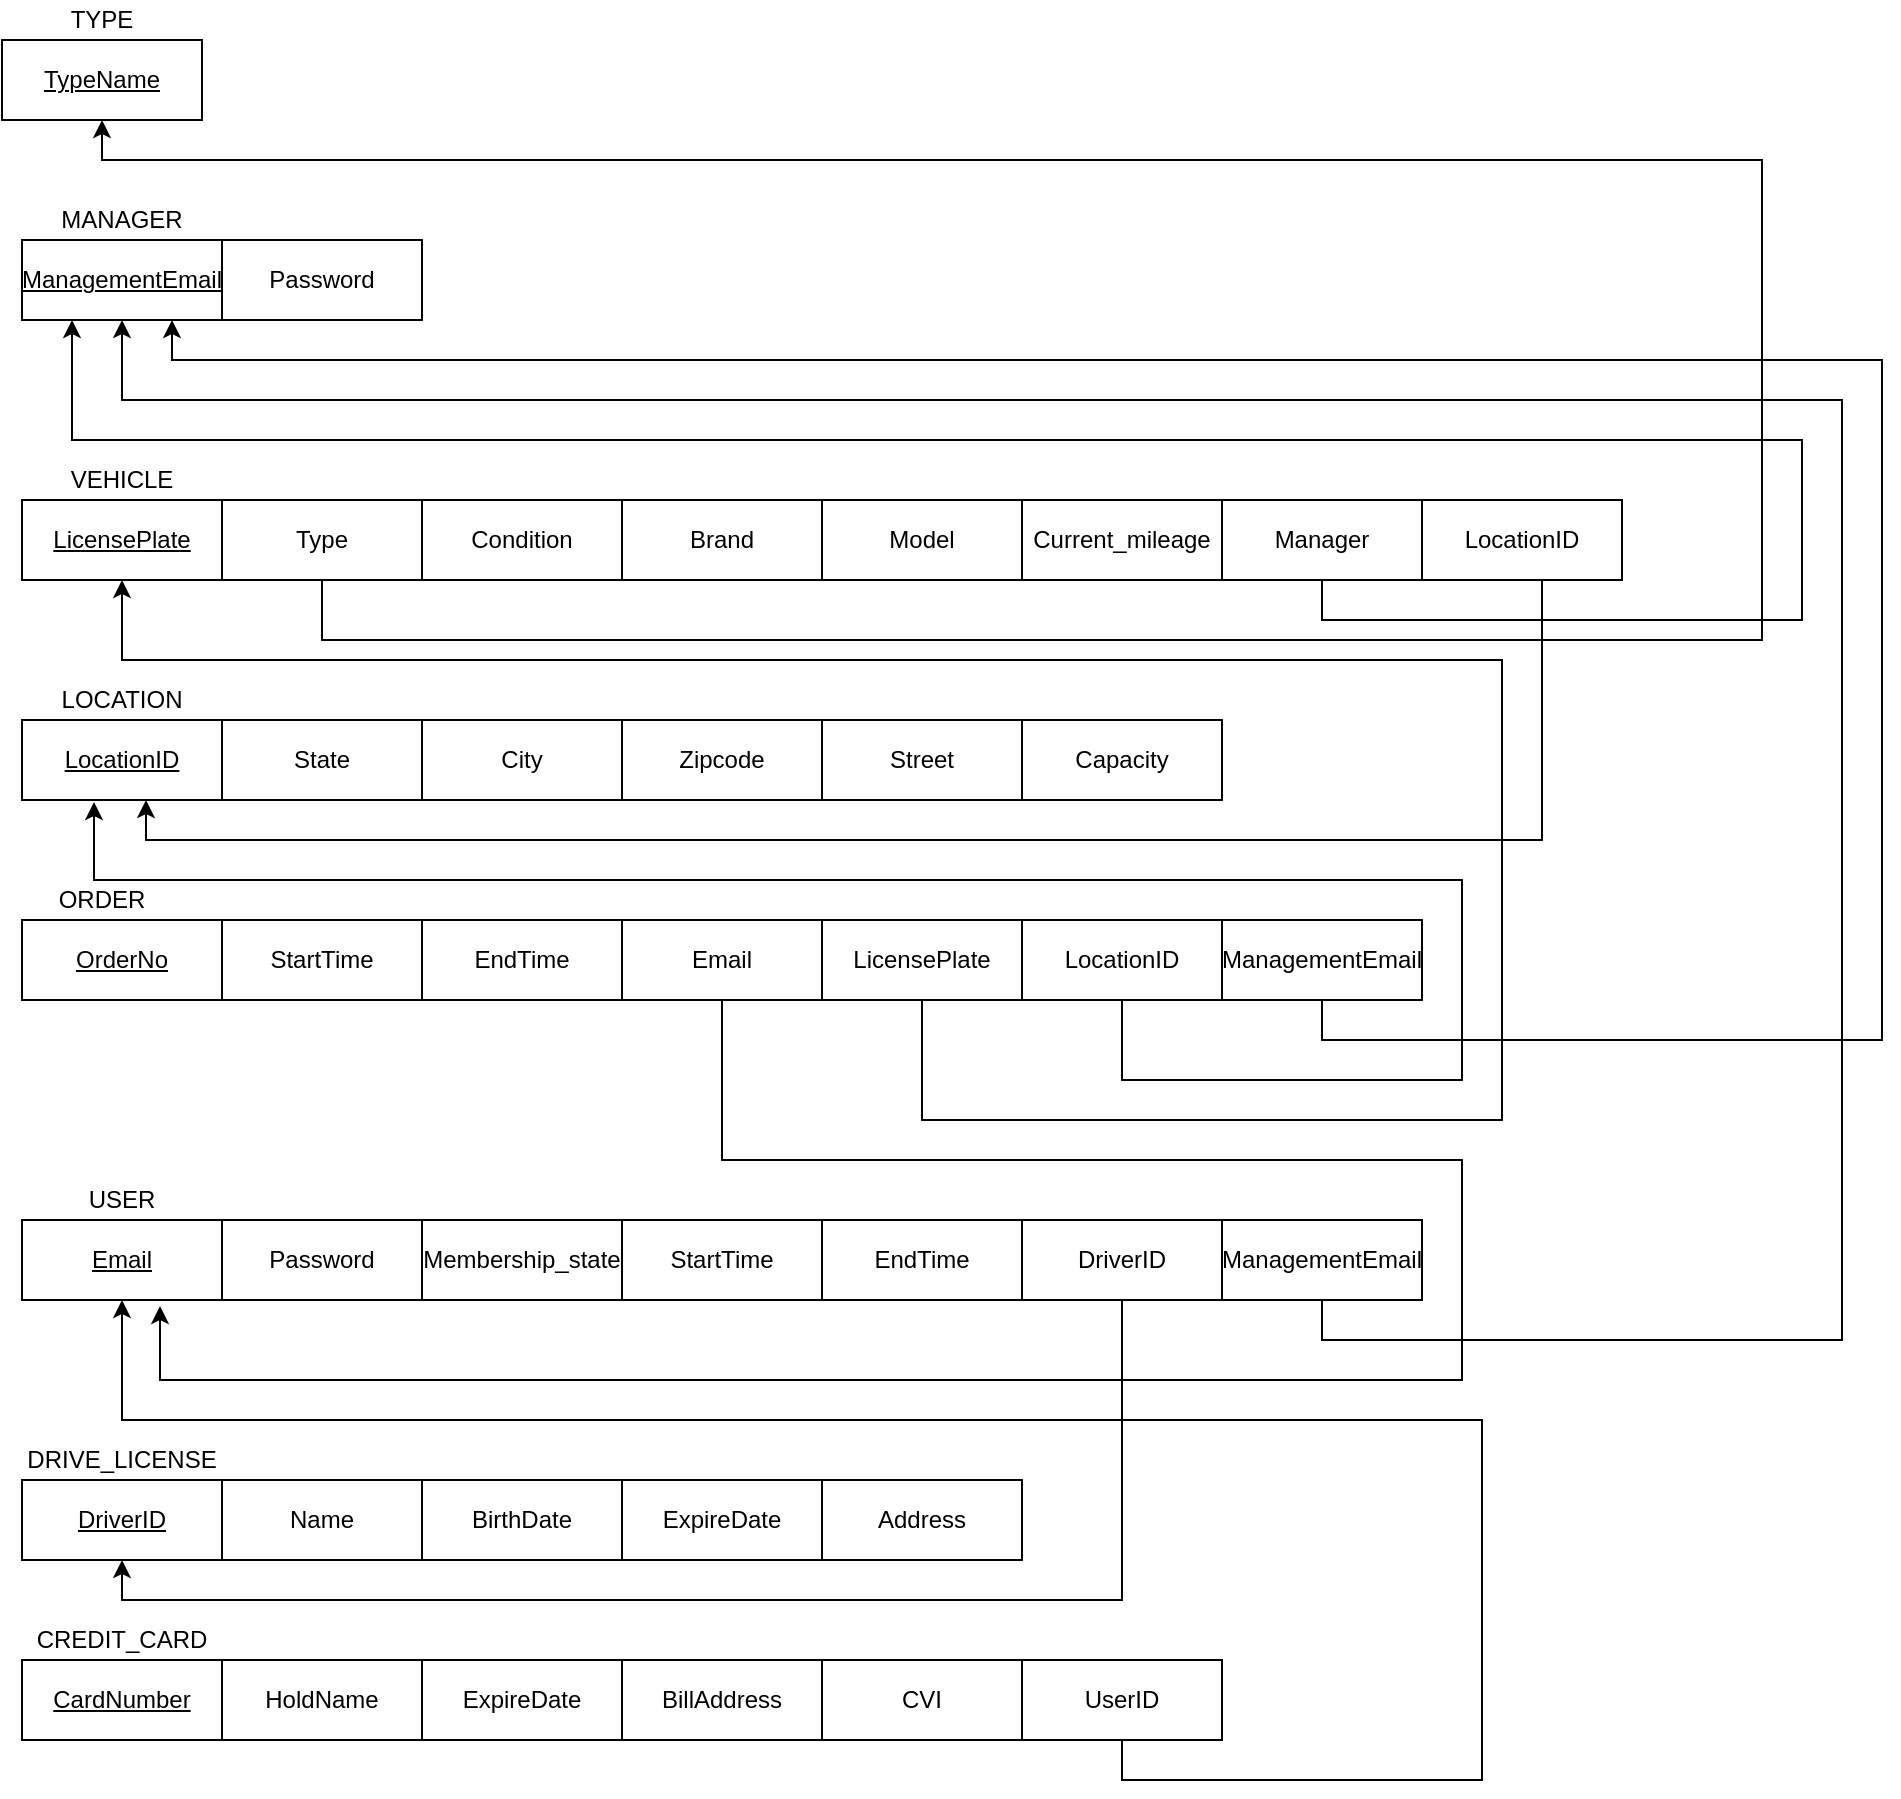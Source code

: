 <mxfile version="12.9.14" type="google"><diagram id="1VBMAIMgq0XS9SUtK9It" name="Page-1"><mxGraphModel dx="1186" dy="1714" grid="1" gridSize="10" guides="1" tooltips="1" connect="1" arrows="1" fold="1" page="1" pageScale="1" pageWidth="850" pageHeight="1100" math="0" shadow="0"><root><mxCell id="0"/><mxCell id="1" parent="0"/><mxCell id="frzXTSAzIpFawj_GWGyU-8" value="" style="edgeStyle=orthogonalEdgeStyle;rounded=0;orthogonalLoop=1;jettySize=auto;html=1;entryX=0.5;entryY=1;entryDx=0;entryDy=0;" parent="1" source="rpV9tnnVfDTgeaeRL2sU-21" target="rpV9tnnVfDTgeaeRL2sU-35" edge="1"><mxGeometry relative="1" as="geometry"><mxPoint x="590" y="610" as="targetPoint"/><Array as="points"><mxPoint x="590" y="650"/><mxPoint x="90" y="650"/></Array></mxGeometry></mxCell><mxCell id="frzXTSAzIpFawj_GWGyU-10" value="" style="edgeStyle=orthogonalEdgeStyle;rounded=0;orthogonalLoop=1;jettySize=auto;html=1;" parent="1" source="rpV9tnnVfDTgeaeRL2sU-48" target="rpV9tnnVfDTgeaeRL2sU-16" edge="1"><mxGeometry relative="1" as="geometry"><mxPoint x="580" y="480" as="targetPoint"/><Array as="points"><mxPoint x="590" y="740"/><mxPoint x="770" y="740"/><mxPoint x="770" y="560"/><mxPoint x="90" y="560"/></Array></mxGeometry></mxCell><mxCell id="rpV9tnnVfDTgeaeRL2sU-60" value="" style="group" parent="1" vertex="1" connectable="0"><mxGeometry x="40" y="-40" width="200" height="70" as="geometry"/></mxCell><mxCell id="rpV9tnnVfDTgeaeRL2sU-9" value="&lt;u&gt;ManagementEmail&lt;/u&gt;" style="rounded=0;whiteSpace=wrap;html=1;" parent="rpV9tnnVfDTgeaeRL2sU-60" vertex="1"><mxGeometry y="10" width="100" height="40" as="geometry"/></mxCell><mxCell id="rpV9tnnVfDTgeaeRL2sU-10" value="Password" style="rounded=0;whiteSpace=wrap;html=1;" parent="rpV9tnnVfDTgeaeRL2sU-60" vertex="1"><mxGeometry x="100" y="10" width="100" height="40" as="geometry"/></mxCell><mxCell id="rpV9tnnVfDTgeaeRL2sU-59" value="MANAGER" style="text;html=1;strokeColor=none;fillColor=none;align=center;verticalAlign=middle;whiteSpace=wrap;rounded=0;" parent="rpV9tnnVfDTgeaeRL2sU-60" vertex="1"><mxGeometry x="30" y="-10" width="40" height="20" as="geometry"/></mxCell><mxCell id="rpV9tnnVfDTgeaeRL2sU-66" style="edgeStyle=orthogonalEdgeStyle;rounded=0;orthogonalLoop=1;jettySize=auto;html=1;exitX=0.5;exitY=1;exitDx=0;exitDy=0;entryX=0.25;entryY=1;entryDx=0;entryDy=0;" parent="1" source="rpV9tnnVfDTgeaeRL2sU-8" target="rpV9tnnVfDTgeaeRL2sU-9" edge="1"><mxGeometry relative="1" as="geometry"><Array as="points"><mxPoint x="690" y="160"/><mxPoint x="930" y="160"/><mxPoint x="930" y="70"/><mxPoint x="65" y="70"/></Array></mxGeometry></mxCell><mxCell id="frzXTSAzIpFawj_GWGyU-11" value="" style="group" parent="1" vertex="1" connectable="0"><mxGeometry x="40" y="660" width="600" height="60" as="geometry"/></mxCell><mxCell id="rpV9tnnVfDTgeaeRL2sU-43" value="&lt;u&gt;CardNumber&lt;/u&gt;" style="rounded=0;whiteSpace=wrap;html=1;" parent="frzXTSAzIpFawj_GWGyU-11" vertex="1"><mxGeometry y="20" width="100" height="40" as="geometry"/></mxCell><mxCell id="rpV9tnnVfDTgeaeRL2sU-44" value="HoldName" style="rounded=0;whiteSpace=wrap;html=1;" parent="frzXTSAzIpFawj_GWGyU-11" vertex="1"><mxGeometry x="100" y="20" width="100" height="40" as="geometry"/></mxCell><mxCell id="rpV9tnnVfDTgeaeRL2sU-45" value="ExpireDate" style="rounded=0;whiteSpace=wrap;html=1;" parent="frzXTSAzIpFawj_GWGyU-11" vertex="1"><mxGeometry x="200" y="20" width="100" height="40" as="geometry"/></mxCell><mxCell id="rpV9tnnVfDTgeaeRL2sU-46" value="BillAddress" style="rounded=0;whiteSpace=wrap;html=1;" parent="frzXTSAzIpFawj_GWGyU-11" vertex="1"><mxGeometry x="300" y="20" width="100" height="40" as="geometry"/></mxCell><mxCell id="rpV9tnnVfDTgeaeRL2sU-47" value="CVI" style="rounded=0;whiteSpace=wrap;html=1;" parent="frzXTSAzIpFawj_GWGyU-11" vertex="1"><mxGeometry x="400" y="20" width="100" height="40" as="geometry"/></mxCell><mxCell id="rpV9tnnVfDTgeaeRL2sU-48" value="UserID" style="rounded=0;whiteSpace=wrap;html=1;" parent="frzXTSAzIpFawj_GWGyU-11" vertex="1"><mxGeometry x="500" y="20" width="100" height="40" as="geometry"/></mxCell><mxCell id="rpV9tnnVfDTgeaeRL2sU-50" value="" style="rounded=0;whiteSpace=wrap;html=1;" parent="frzXTSAzIpFawj_GWGyU-11" vertex="1"><mxGeometry x="200" y="20" width="100" as="geometry"/></mxCell><mxCell id="frzXTSAzIpFawj_GWGyU-9" value="CREDIT_CARD" style="text;html=1;strokeColor=none;fillColor=none;align=center;verticalAlign=middle;whiteSpace=wrap;rounded=0;" parent="frzXTSAzIpFawj_GWGyU-11" vertex="1"><mxGeometry x="30" width="40" height="20" as="geometry"/></mxCell><mxCell id="frzXTSAzIpFawj_GWGyU-12" value="" style="group" parent="1" vertex="1" connectable="0"><mxGeometry x="40" y="440" width="600" height="60" as="geometry"/></mxCell><mxCell id="rpV9tnnVfDTgeaeRL2sU-16" value="&lt;u&gt;Email&lt;/u&gt;" style="rounded=0;whiteSpace=wrap;html=1;" parent="frzXTSAzIpFawj_GWGyU-12" vertex="1"><mxGeometry y="20" width="100" height="40" as="geometry"/></mxCell><mxCell id="rpV9tnnVfDTgeaeRL2sU-17" value="Password" style="rounded=0;whiteSpace=wrap;html=1;" parent="frzXTSAzIpFawj_GWGyU-12" vertex="1"><mxGeometry x="100" y="20" width="100" height="40" as="geometry"/></mxCell><mxCell id="rpV9tnnVfDTgeaeRL2sU-18" value="Membership_state" style="rounded=0;whiteSpace=wrap;html=1;" parent="frzXTSAzIpFawj_GWGyU-12" vertex="1"><mxGeometry x="200" y="20" width="100" height="40" as="geometry"/></mxCell><mxCell id="rpV9tnnVfDTgeaeRL2sU-19" value="StartTime" style="rounded=0;whiteSpace=wrap;html=1;" parent="frzXTSAzIpFawj_GWGyU-12" vertex="1"><mxGeometry x="300" y="20" width="100" height="40" as="geometry"/></mxCell><mxCell id="rpV9tnnVfDTgeaeRL2sU-20" value="EndTime" style="rounded=0;whiteSpace=wrap;html=1;" parent="frzXTSAzIpFawj_GWGyU-12" vertex="1"><mxGeometry x="400" y="20" width="100" height="40" as="geometry"/></mxCell><mxCell id="rpV9tnnVfDTgeaeRL2sU-21" value="DriverID" style="rounded=0;whiteSpace=wrap;html=1;" parent="frzXTSAzIpFawj_GWGyU-12" vertex="1"><mxGeometry x="500" y="20" width="100" height="40" as="geometry"/></mxCell><mxCell id="rpV9tnnVfDTgeaeRL2sU-23" value="" style="rounded=0;whiteSpace=wrap;html=1;" parent="frzXTSAzIpFawj_GWGyU-12" vertex="1"><mxGeometry x="200" y="20" width="100" as="geometry"/></mxCell><mxCell id="rpV9tnnVfDTgeaeRL2sU-67" value="USER" style="text;html=1;strokeColor=none;fillColor=none;align=center;verticalAlign=middle;whiteSpace=wrap;rounded=0;" parent="frzXTSAzIpFawj_GWGyU-12" vertex="1"><mxGeometry x="30" width="40" height="20" as="geometry"/></mxCell><mxCell id="frzXTSAzIpFawj_GWGyU-13" value="" style="group" parent="1" vertex="1" connectable="0"><mxGeometry x="40" y="570" width="500" height="60" as="geometry"/></mxCell><mxCell id="rpV9tnnVfDTgeaeRL2sU-35" value="&lt;u&gt;DriverID&lt;/u&gt;" style="rounded=0;whiteSpace=wrap;html=1;" parent="frzXTSAzIpFawj_GWGyU-13" vertex="1"><mxGeometry y="20" width="100" height="40" as="geometry"/></mxCell><mxCell id="rpV9tnnVfDTgeaeRL2sU-36" value="Name" style="rounded=0;whiteSpace=wrap;html=1;" parent="frzXTSAzIpFawj_GWGyU-13" vertex="1"><mxGeometry x="100" y="20" width="100" height="40" as="geometry"/></mxCell><mxCell id="rpV9tnnVfDTgeaeRL2sU-37" value="BirthDate" style="rounded=0;whiteSpace=wrap;html=1;" parent="frzXTSAzIpFawj_GWGyU-13" vertex="1"><mxGeometry x="200" y="20" width="100" height="40" as="geometry"/></mxCell><mxCell id="rpV9tnnVfDTgeaeRL2sU-38" value="ExpireDate" style="rounded=0;whiteSpace=wrap;html=1;" parent="frzXTSAzIpFawj_GWGyU-13" vertex="1"><mxGeometry x="300" y="20" width="100" height="40" as="geometry"/></mxCell><mxCell id="rpV9tnnVfDTgeaeRL2sU-39" value="Address" style="rounded=0;whiteSpace=wrap;html=1;" parent="frzXTSAzIpFawj_GWGyU-13" vertex="1"><mxGeometry x="400" y="20" width="100" height="40" as="geometry"/></mxCell><mxCell id="rpV9tnnVfDTgeaeRL2sU-42" value="" style="rounded=0;whiteSpace=wrap;html=1;" parent="frzXTSAzIpFawj_GWGyU-13" vertex="1"><mxGeometry x="200" y="20" width="100" as="geometry"/></mxCell><mxCell id="rpV9tnnVfDTgeaeRL2sU-72" value="DRIVE_LICENSE" style="text;html=1;strokeColor=none;fillColor=none;align=center;verticalAlign=middle;whiteSpace=wrap;rounded=0;" parent="frzXTSAzIpFawj_GWGyU-13" vertex="1"><mxGeometry x="30" width="40" height="20" as="geometry"/></mxCell><mxCell id="frzXTSAzIpFawj_GWGyU-14" value="" style="group" parent="1" vertex="1" connectable="0"><mxGeometry x="40" y="190" width="600" height="60" as="geometry"/></mxCell><mxCell id="rpV9tnnVfDTgeaeRL2sU-71" value="" style="group" parent="frzXTSAzIpFawj_GWGyU-14" vertex="1" connectable="0"><mxGeometry width="600" height="60" as="geometry"/></mxCell><mxCell id="rpV9tnnVfDTgeaeRL2sU-27" value="&lt;u&gt;LocationID&lt;/u&gt;" style="rounded=0;whiteSpace=wrap;html=1;" parent="rpV9tnnVfDTgeaeRL2sU-71" vertex="1"><mxGeometry y="20" width="100" height="40" as="geometry"/></mxCell><mxCell id="rpV9tnnVfDTgeaeRL2sU-28" value="State" style="rounded=0;whiteSpace=wrap;html=1;" parent="rpV9tnnVfDTgeaeRL2sU-71" vertex="1"><mxGeometry x="100" y="20" width="100" height="40" as="geometry"/></mxCell><mxCell id="rpV9tnnVfDTgeaeRL2sU-29" value="City" style="rounded=0;whiteSpace=wrap;html=1;" parent="rpV9tnnVfDTgeaeRL2sU-71" vertex="1"><mxGeometry x="200" y="20" width="100" height="40" as="geometry"/></mxCell><mxCell id="rpV9tnnVfDTgeaeRL2sU-30" value="Zipcode" style="rounded=0;whiteSpace=wrap;html=1;" parent="rpV9tnnVfDTgeaeRL2sU-71" vertex="1"><mxGeometry x="300" y="20" width="100" height="40" as="geometry"/></mxCell><mxCell id="rpV9tnnVfDTgeaeRL2sU-31" value="Street" style="rounded=0;whiteSpace=wrap;html=1;" parent="rpV9tnnVfDTgeaeRL2sU-71" vertex="1"><mxGeometry x="400" y="20" width="100" height="40" as="geometry"/></mxCell><mxCell id="rpV9tnnVfDTgeaeRL2sU-32" value="Capacity" style="rounded=0;whiteSpace=wrap;html=1;" parent="rpV9tnnVfDTgeaeRL2sU-71" vertex="1"><mxGeometry x="500" y="20" width="100" height="40" as="geometry"/></mxCell><mxCell id="rpV9tnnVfDTgeaeRL2sU-34" value="" style="rounded=0;whiteSpace=wrap;html=1;" parent="rpV9tnnVfDTgeaeRL2sU-71" vertex="1"><mxGeometry x="200" y="20" width="100" as="geometry"/></mxCell><mxCell id="rpV9tnnVfDTgeaeRL2sU-68" value="LOCATION" style="text;html=1;strokeColor=none;fillColor=none;align=center;verticalAlign=middle;whiteSpace=wrap;rounded=0;" parent="rpV9tnnVfDTgeaeRL2sU-71" vertex="1"><mxGeometry x="30" width="40" height="20" as="geometry"/></mxCell><mxCell id="frzXTSAzIpFawj_GWGyU-30" value="" style="edgeStyle=orthogonalEdgeStyle;rounded=0;orthogonalLoop=1;jettySize=auto;html=1;entryX=0.5;entryY=1;entryDx=0;entryDy=0;exitX=0.5;exitY=1;exitDx=0;exitDy=0;" parent="1" source="frzXTSAzIpFawj_GWGyU-18" target="rpV9tnnVfDTgeaeRL2sU-1" edge="1"><mxGeometry relative="1" as="geometry"><mxPoint x="490" y="430" as="sourcePoint"/><mxPoint x="490" y="480" as="targetPoint"/><Array as="points"><mxPoint x="490" y="410"/><mxPoint x="780" y="410"/><mxPoint x="780" y="180"/><mxPoint x="90" y="180"/></Array></mxGeometry></mxCell><mxCell id="frzXTSAzIpFawj_GWGyU-32" value="" style="edgeStyle=orthogonalEdgeStyle;rounded=0;orthogonalLoop=1;jettySize=auto;html=1;entryX=0.36;entryY=1.025;entryDx=0;entryDy=0;entryPerimeter=0;" parent="1" source="frzXTSAzIpFawj_GWGyU-19" target="rpV9tnnVfDTgeaeRL2sU-27" edge="1"><mxGeometry relative="1" as="geometry"><mxPoint x="590" y="480" as="targetPoint"/><Array as="points"><mxPoint x="590" y="390"/><mxPoint x="760" y="390"/><mxPoint x="760" y="290"/><mxPoint x="76" y="290"/></Array></mxGeometry></mxCell><mxCell id="frzXTSAzIpFawj_GWGyU-28" value="" style="edgeStyle=orthogonalEdgeStyle;rounded=0;orthogonalLoop=1;jettySize=auto;html=1;entryX=0.69;entryY=1.075;entryDx=0;entryDy=0;entryPerimeter=0;" parent="1" source="frzXTSAzIpFawj_GWGyU-21" target="rpV9tnnVfDTgeaeRL2sU-16" edge="1"><mxGeometry relative="1" as="geometry"><mxPoint x="390" y="480" as="targetPoint"/><Array as="points"><mxPoint x="390" y="430"/><mxPoint x="760" y="430"/><mxPoint x="760" y="540"/><mxPoint x="109" y="540"/></Array></mxGeometry></mxCell><mxCell id="frzXTSAzIpFawj_GWGyU-26" value="" style="edgeStyle=orthogonalEdgeStyle;rounded=0;orthogonalLoop=1;jettySize=auto;html=1;entryX=0.5;entryY=1;entryDx=0;entryDy=0;" parent="1" source="frzXTSAzIpFawj_GWGyU-24" target="rpV9tnnVfDTgeaeRL2sU-9" edge="1"><mxGeometry relative="1" as="geometry"><mxPoint x="690" y="750" as="targetPoint"/><Array as="points"><mxPoint x="690" y="520"/><mxPoint x="950" y="520"/><mxPoint x="950" y="50"/><mxPoint x="90" y="50"/></Array></mxGeometry></mxCell><mxCell id="frzXTSAzIpFawj_GWGyU-24" value="ManagementEmail" style="rounded=0;whiteSpace=wrap;html=1;" parent="1" vertex="1"><mxGeometry x="640" y="460" width="100" height="40" as="geometry"/></mxCell><mxCell id="frzXTSAzIpFawj_GWGyU-35" value="" style="edgeStyle=orthogonalEdgeStyle;rounded=0;orthogonalLoop=1;jettySize=auto;html=1;entryX=0.75;entryY=1;entryDx=0;entryDy=0;" parent="1" source="frzXTSAzIpFawj_GWGyU-33" target="rpV9tnnVfDTgeaeRL2sU-9" edge="1"><mxGeometry relative="1" as="geometry"><mxPoint x="690" y="480" as="targetPoint"/><Array as="points"><mxPoint x="690" y="370"/><mxPoint x="970" y="370"/><mxPoint x="970" y="30"/><mxPoint x="115" y="30"/></Array></mxGeometry></mxCell><mxCell id="frzXTSAzIpFawj_GWGyU-36" value="" style="group" parent="1" vertex="1" connectable="0"><mxGeometry x="40" y="290" width="700" height="60" as="geometry"/></mxCell><mxCell id="frzXTSAzIpFawj_GWGyU-15" value="&lt;u&gt;OrderNo&lt;/u&gt;" style="rounded=0;whiteSpace=wrap;html=1;" parent="frzXTSAzIpFawj_GWGyU-36" vertex="1"><mxGeometry y="20" width="100" height="40" as="geometry"/></mxCell><mxCell id="frzXTSAzIpFawj_GWGyU-16" value="StartTime" style="rounded=0;whiteSpace=wrap;html=1;" parent="frzXTSAzIpFawj_GWGyU-36" vertex="1"><mxGeometry x="100" y="20" width="100" height="40" as="geometry"/></mxCell><mxCell id="frzXTSAzIpFawj_GWGyU-17" value="EndTime" style="rounded=0;whiteSpace=wrap;html=1;" parent="frzXTSAzIpFawj_GWGyU-36" vertex="1"><mxGeometry x="200" y="20" width="100" height="40" as="geometry"/></mxCell><mxCell id="frzXTSAzIpFawj_GWGyU-18" value="LicensePlate" style="rounded=0;whiteSpace=wrap;html=1;" parent="frzXTSAzIpFawj_GWGyU-36" vertex="1"><mxGeometry x="400" y="20" width="100" height="40" as="geometry"/></mxCell><mxCell id="frzXTSAzIpFawj_GWGyU-19" value="LocationID" style="rounded=0;whiteSpace=wrap;html=1;" parent="frzXTSAzIpFawj_GWGyU-36" vertex="1"><mxGeometry x="500" y="20" width="100" height="40" as="geometry"/></mxCell><mxCell id="frzXTSAzIpFawj_GWGyU-21" value="Email" style="rounded=0;whiteSpace=wrap;html=1;" parent="frzXTSAzIpFawj_GWGyU-36" vertex="1"><mxGeometry x="300" y="20" width="100" height="40" as="geometry"/></mxCell><mxCell id="frzXTSAzIpFawj_GWGyU-22" value="ORDER" style="text;html=1;strokeColor=none;fillColor=none;align=center;verticalAlign=middle;whiteSpace=wrap;rounded=0;" parent="frzXTSAzIpFawj_GWGyU-36" vertex="1"><mxGeometry x="20" width="40" height="20" as="geometry"/></mxCell><mxCell id="frzXTSAzIpFawj_GWGyU-33" value="ManagementEmail" style="rounded=0;whiteSpace=wrap;html=1;" parent="frzXTSAzIpFawj_GWGyU-36" vertex="1"><mxGeometry x="600" y="20" width="100" height="40" as="geometry"/></mxCell><mxCell id="1enSs-8gr2ZhQO9RsuYw-1" value="" style="group" vertex="1" connectable="0" parent="1"><mxGeometry x="30" y="-140" width="200" height="70" as="geometry"/></mxCell><mxCell id="1enSs-8gr2ZhQO9RsuYw-2" value="&lt;u&gt;TypeName&lt;/u&gt;" style="rounded=0;whiteSpace=wrap;html=1;" vertex="1" parent="1enSs-8gr2ZhQO9RsuYw-1"><mxGeometry y="10" width="100" height="40" as="geometry"/></mxCell><mxCell id="1enSs-8gr2ZhQO9RsuYw-4" value="TYPE" style="text;html=1;strokeColor=none;fillColor=none;align=center;verticalAlign=middle;whiteSpace=wrap;rounded=0;" vertex="1" parent="1enSs-8gr2ZhQO9RsuYw-1"><mxGeometry x="30" y="-10" width="40" height="20" as="geometry"/></mxCell><mxCell id="1enSs-8gr2ZhQO9RsuYw-7" value="" style="edgeStyle=orthogonalEdgeStyle;rounded=0;orthogonalLoop=1;jettySize=auto;html=1;entryX=0.5;entryY=1;entryDx=0;entryDy=0;" edge="1" parent="1" source="rpV9tnnVfDTgeaeRL2sU-4" target="1enSs-8gr2ZhQO9RsuYw-2"><mxGeometry relative="1" as="geometry"><Array as="points"><mxPoint x="190" y="170"/><mxPoint x="910" y="170"/><mxPoint x="910" y="-70"/><mxPoint x="80" y="-70"/></Array></mxGeometry></mxCell><mxCell id="rpV9tnnVfDTgeaeRL2sU-1" value="&lt;u&gt;LicensePlate&lt;/u&gt;" style="rounded=0;whiteSpace=wrap;html=1;" parent="1" vertex="1"><mxGeometry x="40" y="100" width="100" height="40" as="geometry"/></mxCell><mxCell id="rpV9tnnVfDTgeaeRL2sU-4" value="Type" style="rounded=0;whiteSpace=wrap;html=1;" parent="1" vertex="1"><mxGeometry x="140" y="100" width="100" height="40" as="geometry"/></mxCell><mxCell id="rpV9tnnVfDTgeaeRL2sU-5" value="Condition" style="rounded=0;whiteSpace=wrap;html=1;" parent="1" vertex="1"><mxGeometry x="240" y="100" width="100" height="40" as="geometry"/></mxCell><mxCell id="rpV9tnnVfDTgeaeRL2sU-6" value="Model" style="rounded=0;whiteSpace=wrap;html=1;" parent="1" vertex="1"><mxGeometry x="440" y="100" width="100" height="40" as="geometry"/></mxCell><mxCell id="rpV9tnnVfDTgeaeRL2sU-7" value="Current_mileage" style="rounded=0;whiteSpace=wrap;html=1;" parent="1" vertex="1"><mxGeometry x="540" y="100" width="100" height="40" as="geometry"/></mxCell><mxCell id="rpV9tnnVfDTgeaeRL2sU-8" value="Manager" style="rounded=0;whiteSpace=wrap;html=1;" parent="1" vertex="1"><mxGeometry x="640" y="100" width="100" height="40" as="geometry"/></mxCell><mxCell id="rpV9tnnVfDTgeaeRL2sU-53" value="VEHICLE" style="text;html=1;strokeColor=none;fillColor=none;align=center;verticalAlign=middle;whiteSpace=wrap;rounded=0;" parent="1" vertex="1"><mxGeometry x="70" y="80" width="40" height="20" as="geometry"/></mxCell><mxCell id="rpV9tnnVfDTgeaeRL2sU-55" value="Brand" style="rounded=0;whiteSpace=wrap;html=1;" parent="1" vertex="1"><mxGeometry x="340" y="100" width="100" height="40" as="geometry"/></mxCell><mxCell id="1enSs-8gr2ZhQO9RsuYw-10" style="edgeStyle=orthogonalEdgeStyle;rounded=0;orthogonalLoop=1;jettySize=auto;html=1;exitX=0.5;exitY=1;exitDx=0;exitDy=0;" edge="1" parent="1" source="1enSs-8gr2ZhQO9RsuYw-9"><mxGeometry relative="1" as="geometry"><mxPoint x="102" y="250" as="targetPoint"/><Array as="points"><mxPoint x="800" y="140"/><mxPoint x="800" y="270"/><mxPoint x="102" y="270"/></Array></mxGeometry></mxCell><mxCell id="1enSs-8gr2ZhQO9RsuYw-9" value="LocationID" style="rounded=0;whiteSpace=wrap;html=1;" vertex="1" parent="1"><mxGeometry x="740" y="100" width="100" height="40" as="geometry"/></mxCell></root></mxGraphModel></diagram></mxfile>